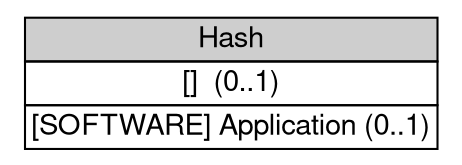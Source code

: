 digraph Hash {
	graph [bb="0,0,212,71",
		rankdir=LR
	];
	node [label="\N"];
	Hash	 [height=0.98611,
		label=<<table BORDER="0" CELLBORDER="1" CELLSPACING="0"> <tr> <td BGCOLOR="#CECECE" HREF="/idmef_parser/IODEFv2/Hash.html" TITLE="The Hash class describes a cryptographic hash value; the algorithm and application used to generate it; and the canonicalization method applied to the object being hashed. "><FONT FACE="Nimbus Sans L">Hash</FONT></td> </tr>" %<tr><td  HREF="/idmef_parser/IODEFv2/Hash.html" TITLE="The canonicalization method used on the object being hashed.  See Section 4.3.1 of [W3C.XMLSIG]."><FONT FACE="Nimbus Sans L">[]  (0..1)</FONT></td></tr>%<tr><td  HREF="/idmef_parser/IODEFv2/Hash.html" TITLE="The application used to calculate the hash."><FONT FACE="Nimbus Sans L">[SOFTWARE] Application (0..1)</FONT></td></tr>%</table>>,
		pos="106,35.5",
		shape=plaintext,
		width=2.9444];
}
